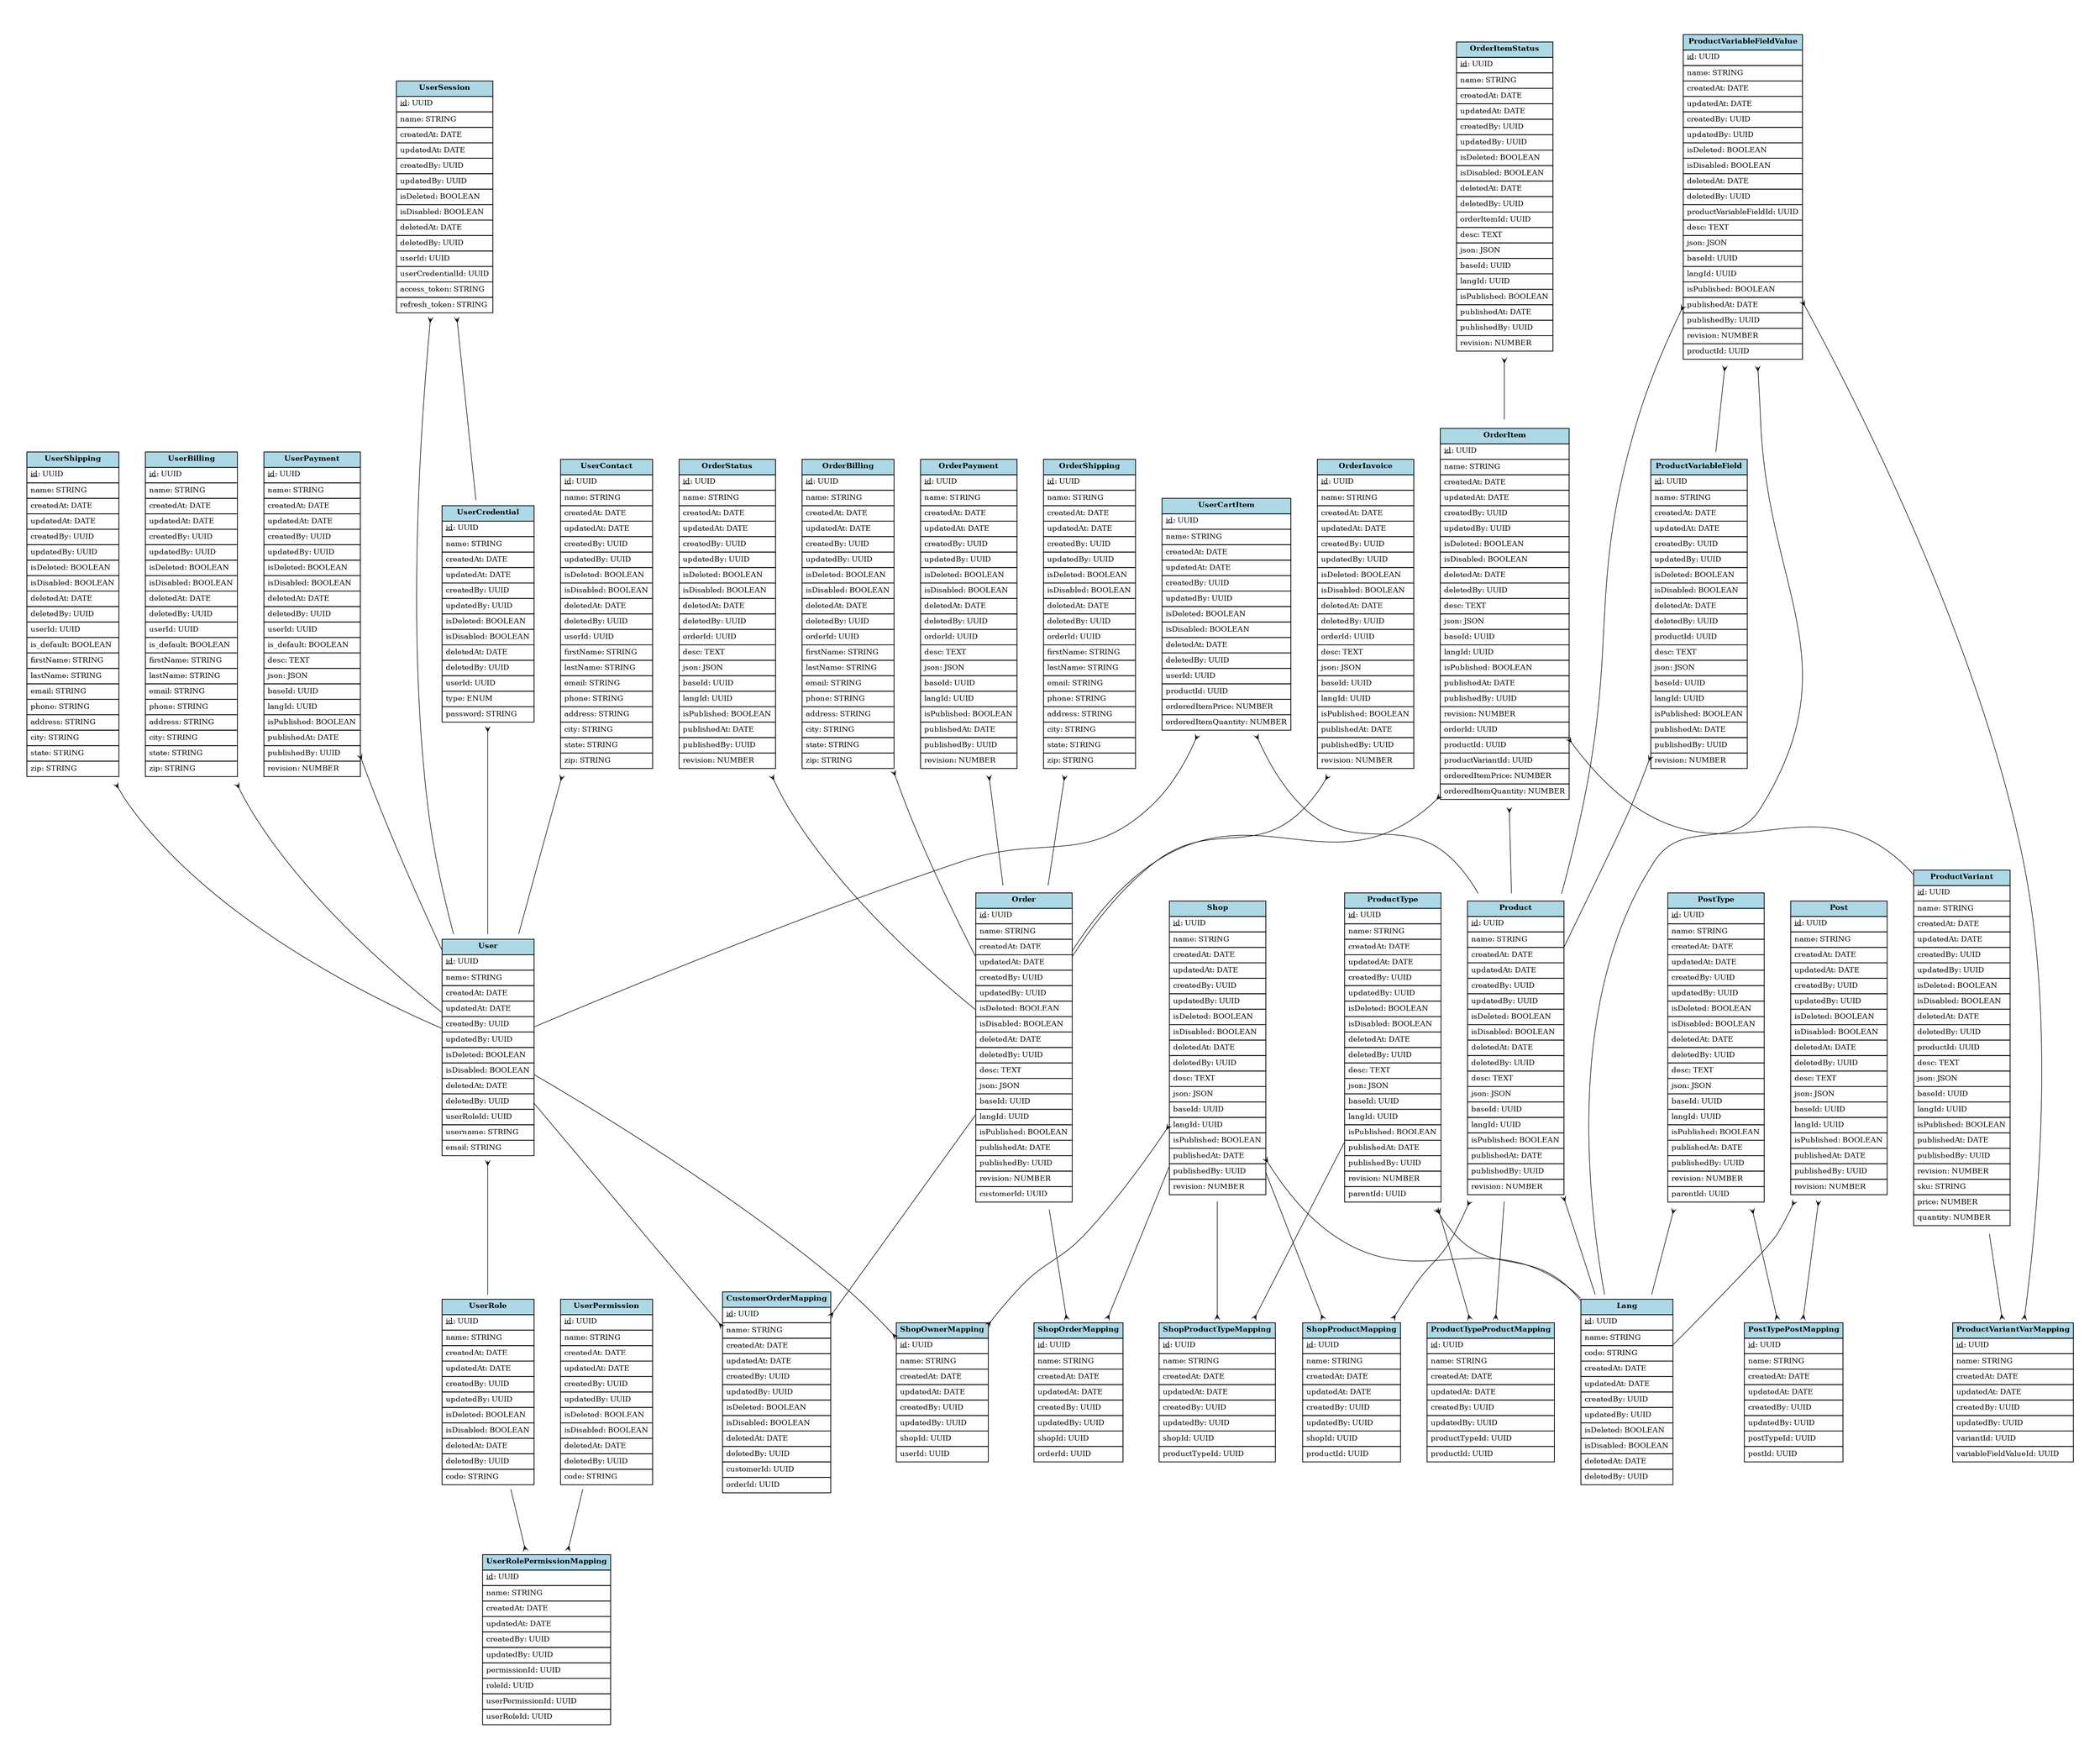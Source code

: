 digraph models_diagram {
	graph [bb="0,0,5940.6,3993.7",
		nodesep=.5,
		overlap=false,
		pad=0.5,
		rankdir=TB,
		ranksep=1
	];
	node [fontsize=10,
		label="\N"
	];
	edge [color=black,
		concentrate=true,
		penwidth=0.75
	];
	UserPermission	 [height=3.6667,
		label=<<table border="0" cellborder="1" cellspacing="0" cellpadding="4">
    <tr><td bgcolor="lightblue"><b>UserPermission</b></td></tr>
    <tr><td port="0" align="left"><u>id</u>: UUID</td></tr>
<tr><td port="1" align="left">name: STRING</td></tr>
<tr><td port="2" align="left">createdAt: DATE</td></tr>
<tr><td port="3" align="left">updatedAt: DATE</td></tr>
<tr><td port="4" align="left">createdBy: UUID</td></tr>
<tr><td port="5" align="left">updatedBy: UUID</td></tr>
<tr><td port="6" align="left">isDeleted: BOOLEAN</td></tr>
<tr><td port="7" align="left">isDisabled: BOOLEAN</td></tr>
<tr><td port="8" align="left">deletedAt: DATE</td></tr>
<tr><td port="9" align="left">deletedBy: UUID</td></tr>
<tr><td port="10" align="left">code: STRING</td></tr>
  </table>>,
		margin=0,
		pos="52.5,1678.5",
		shape=none,
		width=1.4583];
	UserRolePermissionMapping	 [height=3.3611,
		label=<<table border="0" cellborder="1" cellspacing="0" cellpadding="4">
    <tr><td bgcolor="lightblue"><b>UserRolePermissionMapping</b></td></tr>
    <tr><td port="0" align="left"><u>id</u>: UUID</td></tr>
<tr><td port="1" align="left">name: STRING</td></tr>
<tr><td port="2" align="left">createdAt: DATE</td></tr>
<tr><td port="3" align="left">updatedAt: DATE</td></tr>
<tr><td port="4" align="left">createdBy: UUID</td></tr>
<tr><td port="5" align="left">updatedBy: UUID</td></tr>
<tr><td port="6" align="left">permissionId: UUID</td></tr>
<tr><td port="7" align="left">roleId: UUID</td></tr>
<tr><td port="8" align="left">userPermissionId: UUID</td></tr>
<tr><td port="9" align="left">userRoleId: UUID</td></tr>
  </table>>,
		margin=0,
		pos="466.02,1771.4",
		shape=none,
		width=1.7778];
	UserPermission -> UserRolePermissionMapping	 [arrowhead=crow,
		arrowsize=0.6,
		arrowtail=none,
		dir=both,
		pos="e,402.02,1757 105.29,1690.3 179.14,1706.9 313.44,1737.1 395.7,1755.6"];
	UserRole	 [height=3.6667,
		label=<<table border="0" cellborder="1" cellspacing="0" cellpadding="4">
    <tr><td bgcolor="lightblue"><b>UserRole</b></td></tr>
    <tr><td port="0" align="left"><u>id</u>: UUID</td></tr>
<tr><td port="1" align="left">name: STRING</td></tr>
<tr><td port="2" align="left">createdAt: DATE</td></tr>
<tr><td port="3" align="left">updatedAt: DATE</td></tr>
<tr><td port="4" align="left">createdBy: UUID</td></tr>
<tr><td port="5" align="left">updatedBy: UUID</td></tr>
<tr><td port="6" align="left">isDeleted: BOOLEAN</td></tr>
<tr><td port="7" align="left">isDisabled: BOOLEAN</td></tr>
<tr><td port="8" align="left">deletedAt: DATE</td></tr>
<tr><td port="9" align="left">deletedBy: UUID</td></tr>
<tr><td port="10" align="left">code: STRING</td></tr>
  </table>>,
		margin=0,
		pos="875.35,1908.9",
		shape=none,
		width=1.4583];
	UserRole -> UserRolePermissionMapping	 [arrowhead=crow,
		arrowsize=0.6,
		arrowtail=none,
		dir=both,
		pos="e,530.28,1793 822.68,1891.2 749.61,1866.6 617.34,1822.2 536.04,1794.9"];
	User	 [height=4.2778,
		label=<<table border="0" cellborder="1" cellspacing="0" cellpadding="4">
    <tr><td bgcolor="lightblue"><b>User</b></td></tr>
    <tr><td port="0" align="left"><u>id</u>: UUID</td></tr>
<tr><td port="1" align="left">name: STRING</td></tr>
<tr><td port="2" align="left">createdAt: DATE</td></tr>
<tr><td port="3" align="left">updatedAt: DATE</td></tr>
<tr><td port="4" align="left">createdBy: UUID</td></tr>
<tr><td port="5" align="left">updatedBy: UUID</td></tr>
<tr><td port="6" align="left">isDeleted: BOOLEAN</td></tr>
<tr><td port="7" align="left">isDisabled: BOOLEAN</td></tr>
<tr><td port="8" align="left">deletedAt: DATE</td></tr>
<tr><td port="9" align="left">deletedBy: UUID</td></tr>
<tr><td port="10" align="left">userRoleId: UUID</td></tr>
<tr><td port="11" align="left">username: STRING</td></tr>
<tr><td port="12" align="left">email: STRING</td></tr>
  </table>>,
		margin=0,
		pos="2497.7,1920.1",
		shape=none,
		width=1.4583];
	User -> UserRole	 [arrowhead=none,
		arrowsize=0.6,
		arrowtail=crow,
		dir=both,
		pos="s,2445.1,1919.7 2438.9,1919.7 2183.2,1917.9 1171.2,1910.9 928.06,1909.2"];
	ShopOwnerMapping	 [height=2.75,
		label=<<table border="0" cellborder="1" cellspacing="0" cellpadding="4">
    <tr><td bgcolor="lightblue"><b>ShopOwnerMapping</b></td></tr>
    <tr><td port="0" align="left"><u>id</u>: UUID</td></tr>
<tr><td port="1" align="left">name: STRING</td></tr>
<tr><td port="2" align="left">createdAt: DATE</td></tr>
<tr><td port="3" align="left">updatedAt: DATE</td></tr>
<tr><td port="4" align="left">createdBy: UUID</td></tr>
<tr><td port="5" align="left">updatedBy: UUID</td></tr>
<tr><td port="6" align="left">shopId: UUID</td></tr>
<tr><td port="7" align="left">userId: UUID</td></tr>
  </table>>,
		margin=0,
		pos="2654.5,1522.8",
		shape=none,
		width=1.2917];
	User -> ShopOwnerMapping	 [arrowhead=crow,
		arrowsize=0.6,
		arrowtail=none,
		dir=both,
		pos="e,2615.3,1622.1 2550.2,1787 2570.7,1735.1 2593.9,1676.5 2613.1,1627.7"];
	CustomerOrderMapping	 [height=3.9722,
		label=<<table border="0" cellborder="1" cellspacing="0" cellpadding="4">
    <tr><td bgcolor="lightblue"><b>CustomerOrderMapping</b></td></tr>
    <tr><td port="0" align="left"><u>id</u>: UUID</td></tr>
<tr><td port="1" align="left">name: STRING</td></tr>
<tr><td port="2" align="left">createdAt: DATE</td></tr>
<tr><td port="3" align="left">updatedAt: DATE</td></tr>
<tr><td port="4" align="left">createdBy: UUID</td></tr>
<tr><td port="5" align="left">updatedBy: UUID</td></tr>
<tr><td port="6" align="left">isDeleted: BOOLEAN</td></tr>
<tr><td port="7" align="left">isDisabled: BOOLEAN</td></tr>
<tr><td port="8" align="left">deletedAt: DATE</td></tr>
<tr><td port="9" align="left">deletedBy: UUID</td></tr>
<tr><td port="10" align="left">customerId: UUID</td></tr>
<tr><td port="11" align="left">orderId: UUID</td></tr>
  </table>>,
		margin=0,
		pos="4817.3,2590.2",
		shape=none,
		width=1.5];
	User -> CustomerOrderMapping	 [arrowhead=crow,
		arrowsize=0.6,
		arrowtail=none,
		dir=both,
		pos="e,4763.3,2574.5 2550.2,1935.3 2858.4,2024.3 4429,2478 4757.2,2572.8"];
	UserCredential	 [height=4.2778,
		label=<<table border="0" cellborder="1" cellspacing="0" cellpadding="4">
    <tr><td bgcolor="lightblue"><b>UserCredential</b></td></tr>
    <tr><td port="0" align="left"><u>id</u>: UUID</td></tr>
<tr><td port="1" align="left">name: STRING</td></tr>
<tr><td port="2" align="left">createdAt: DATE</td></tr>
<tr><td port="3" align="left">updatedAt: DATE</td></tr>
<tr><td port="4" align="left">createdBy: UUID</td></tr>
<tr><td port="5" align="left">updatedBy: UUID</td></tr>
<tr><td port="6" align="left">isDeleted: BOOLEAN</td></tr>
<tr><td port="7" align="left">isDisabled: BOOLEAN</td></tr>
<tr><td port="8" align="left">deletedAt: DATE</td></tr>
<tr><td port="9" align="left">deletedBy: UUID</td></tr>
<tr><td port="10" align="left">userId: UUID</td></tr>
<tr><td port="11" align="left">type: ENUM</td></tr>
<tr><td port="12" align="left">password: STRING</td></tr>
  </table>>,
		margin=0,
		pos="1315.3,2891.8",
		shape=none,
		width=1.4583];
	UserCredential -> User	 [arrowhead=none,
		arrowsize=0.6,
		arrowtail=crow,
		dir=both,
		pos="s,1368,2848.5 1372.7,2844.7 1574.6,2678.7 2250.7,2123.1 2445,1963.4"];
	UserSession	 [height=4.5833,
		label=<<table border="0" cellborder="1" cellspacing="0" cellpadding="4">
    <tr><td bgcolor="lightblue"><b>UserSession</b></td></tr>
    <tr><td port="0" align="left"><u>id</u>: UUID</td></tr>
<tr><td port="1" align="left">name: STRING</td></tr>
<tr><td port="2" align="left">createdAt: DATE</td></tr>
<tr><td port="3" align="left">updatedAt: DATE</td></tr>
<tr><td port="4" align="left">createdBy: UUID</td></tr>
<tr><td port="5" align="left">updatedBy: UUID</td></tr>
<tr><td port="6" align="left">isDeleted: BOOLEAN</td></tr>
<tr><td port="7" align="left">isDisabled: BOOLEAN</td></tr>
<tr><td port="8" align="left">deletedAt: DATE</td></tr>
<tr><td port="9" align="left">deletedBy: UUID</td></tr>
<tr><td port="10" align="left">userId: UUID</td></tr>
<tr><td port="11" align="left">userCredentialId: UUID</td></tr>
<tr><td port="12" align="left">access_token: STRING</td></tr>
<tr><td port="13" align="left">refresh_token: STRING</td></tr>
  </table>>,
		margin=0,
		pos="921.71,3662.7",
		shape=none,
		width=1.4722];
	UserSession -> User	 [arrowhead=none,
		arrowsize=0.6,
		arrowtail=crow,
		dir=both,
		pos="s,974.82,3604 979.13,3599.2 1227.4,3324.7 2206.7,2241.9 2445.2,1978.2"];
	UserSession -> UserCredential	 [arrowhead=none,
		arrowsize=0.6,
		arrowtail=crow,
		dir=both,
		pos="s,974.78,3558.8 977.69,3553.1 1053.7,3404.2 1188.5,3140.1 1262.7,2994.8"];
	UserContact	 [height=6.1111,
		label=<<table border="0" cellborder="1" cellspacing="0" cellpadding="4">
    <tr><td bgcolor="lightblue"><b>UserContact</b></td></tr>
    <tr><td port="0" align="left"><u>id</u>: UUID</td></tr>
<tr><td port="1" align="left">name: STRING</td></tr>
<tr><td port="2" align="left">createdAt: DATE</td></tr>
<tr><td port="3" align="left">updatedAt: DATE</td></tr>
<tr><td port="4" align="left">createdBy: UUID</td></tr>
<tr><td port="5" align="left">updatedBy: UUID</td></tr>
<tr><td port="6" align="left">isDeleted: BOOLEAN</td></tr>
<tr><td port="7" align="left">isDisabled: BOOLEAN</td></tr>
<tr><td port="8" align="left">deletedAt: DATE</td></tr>
<tr><td port="9" align="left">deletedBy: UUID</td></tr>
<tr><td port="10" align="left">userId: UUID</td></tr>
<tr><td port="11" align="left">firstName: STRING</td></tr>
<tr><td port="12" align="left">lastName: STRING</td></tr>
<tr><td port="13" align="left">email: STRING</td></tr>
<tr><td port="14" align="left">phone: STRING</td></tr>
<tr><td port="15" align="left">address: STRING</td></tr>
<tr><td port="16" align="left">city: STRING</td></tr>
<tr><td port="17" align="left">state: STRING</td></tr>
<tr><td port="18" align="left">zip: STRING</td></tr>
  </table>>,
		margin=0,
		pos="1472.6,2351.7",
		shape=none,
		width=1.4583];
	UserContact -> User	 [arrowhead=none,
		arrowsize=0.6,
		arrowtail=crow,
		dir=both,
		pos="s,1525.2,2329.5 1530.8,2327.2 1712.9,2250.5 2270.6,2015.7 2445,1942.3"];
	UserShipping	 [height=6.4167,
		label=<<table border="0" cellborder="1" cellspacing="0" cellpadding="4">
    <tr><td bgcolor="lightblue"><b>UserShipping</b></td></tr>
    <tr><td port="0" align="left"><u>id</u>: UUID</td></tr>
<tr><td port="1" align="left">name: STRING</td></tr>
<tr><td port="2" align="left">createdAt: DATE</td></tr>
<tr><td port="3" align="left">updatedAt: DATE</td></tr>
<tr><td port="4" align="left">createdBy: UUID</td></tr>
<tr><td port="5" align="left">updatedBy: UUID</td></tr>
<tr><td port="6" align="left">isDeleted: BOOLEAN</td></tr>
<tr><td port="7" align="left">isDisabled: BOOLEAN</td></tr>
<tr><td port="8" align="left">deletedAt: DATE</td></tr>
<tr><td port="9" align="left">deletedBy: UUID</td></tr>
<tr><td port="10" align="left">userId: UUID</td></tr>
<tr><td port="11" align="left">is_default: BOOLEAN</td></tr>
<tr><td port="12" align="left">firstName: STRING</td></tr>
<tr><td port="13" align="left">lastName: STRING</td></tr>
<tr><td port="14" align="left">email: STRING</td></tr>
<tr><td port="15" align="left">phone: STRING</td></tr>
<tr><td port="16" align="left">address: STRING</td></tr>
<tr><td port="17" align="left">city: STRING</td></tr>
<tr><td port="18" align="left">state: STRING</td></tr>
<tr><td port="19" align="left">zip: STRING</td></tr>
  </table>>,
		margin=0,
		pos="1550.9,1834.1",
		shape=none,
		width=1.4583];
	UserShipping -> User	 [arrowhead=none,
		arrowsize=0.6,
		arrowtail=crow,
		dir=both,
		pos="s,1603.5,1838.9 1609.7,1839.5 1781.6,1855.1 2281.4,1900.5 2445.1,1915.3"];
	UserBilling	 [height=6.4167,
		label=<<table border="0" cellborder="1" cellspacing="0" cellpadding="4">
    <tr><td bgcolor="lightblue"><b>UserBilling</b></td></tr>
    <tr><td port="0" align="left"><u>id</u>: UUID</td></tr>
<tr><td port="1" align="left">name: STRING</td></tr>
<tr><td port="2" align="left">createdAt: DATE</td></tr>
<tr><td port="3" align="left">updatedAt: DATE</td></tr>
<tr><td port="4" align="left">createdBy: UUID</td></tr>
<tr><td port="5" align="left">updatedBy: UUID</td></tr>
<tr><td port="6" align="left">isDeleted: BOOLEAN</td></tr>
<tr><td port="7" align="left">isDisabled: BOOLEAN</td></tr>
<tr><td port="8" align="left">deletedAt: DATE</td></tr>
<tr><td port="9" align="left">deletedBy: UUID</td></tr>
<tr><td port="10" align="left">userId: UUID</td></tr>
<tr><td port="11" align="left">is_default: BOOLEAN</td></tr>
<tr><td port="12" align="left">firstName: STRING</td></tr>
<tr><td port="13" align="left">lastName: STRING</td></tr>
<tr><td port="14" align="left">email: STRING</td></tr>
<tr><td port="15" align="left">phone: STRING</td></tr>
<tr><td port="16" align="left">address: STRING</td></tr>
<tr><td port="17" align="left">city: STRING</td></tr>
<tr><td port="18" align="left">state: STRING</td></tr>
<tr><td port="19" align="left">zip: STRING</td></tr>
  </table>>,
		margin=0,
		pos="1278.5,1035.8",
		shape=none,
		width=1.4583];
	UserBilling -> User	 [arrowhead=none,
		arrowsize=0.6,
		arrowtail=crow,
		dir=both,
		pos="s,1331.3,1074 1336.4,1077.7 1543.5,1228 2246.1,1737.6 2444.9,1881.8"];
	UserPayment	 [height=6.4167,
		label=<<table border="0" cellborder="1" cellspacing="0" cellpadding="4">
    <tr><td bgcolor="lightblue"><b>UserPayment</b></td></tr>
    <tr><td port="0" align="left"><u>id</u>: UUID</td></tr>
<tr><td port="1" align="left">name: STRING</td></tr>
<tr><td port="2" align="left">createdAt: DATE</td></tr>
<tr><td port="3" align="left">updatedAt: DATE</td></tr>
<tr><td port="4" align="left">createdBy: UUID</td></tr>
<tr><td port="5" align="left">updatedBy: UUID</td></tr>
<tr><td port="6" align="left">isDeleted: BOOLEAN</td></tr>
<tr><td port="7" align="left">isDisabled: BOOLEAN</td></tr>
<tr><td port="8" align="left">deletedAt: DATE</td></tr>
<tr><td port="9" align="left">deletedBy: UUID</td></tr>
<tr><td port="10" align="left">userId: UUID</td></tr>
<tr><td port="11" align="left">is_default: BOOLEAN</td></tr>
<tr><td port="12" align="left">desc: TEXT</td></tr>
<tr><td port="13" align="left">json: JSON</td></tr>
<tr><td port="14" align="left">baseId: UUID</td></tr>
<tr><td port="15" align="left">langId: UUID</td></tr>
<tr><td port="16" align="left">isPublished: BOOLEAN</td></tr>
<tr><td port="17" align="left">publishedAt: DATE</td></tr>
<tr><td port="18" align="left">publishedBy: UUID</td></tr>
<tr><td port="19" align="left">revision: NUMBER</td></tr>
  </table>>,
		margin=0,
		pos="1550.4,394.4",
		shape=none,
		width=1.5139];
	UserPayment -> User	 [arrowhead=none,
		arrowsize=0.6,
		arrowtail=crow,
		dir=both,
		pos="s,1604.9,482.18 1608.2,487.4 1779.1,762.73 2281,1571 2445.1,1835.4"];
	UserCartItem	 [height=4.5833,
		label=<<table border="0" cellborder="1" cellspacing="0" cellpadding="4">
    <tr><td bgcolor="lightblue"><b>UserCartItem</b></td></tr>
    <tr><td port="0" align="left"><u>id</u>: UUID</td></tr>
<tr><td port="1" align="left">name: STRING</td></tr>
<tr><td port="2" align="left">createdAt: DATE</td></tr>
<tr><td port="3" align="left">updatedAt: DATE</td></tr>
<tr><td port="4" align="left">createdBy: UUID</td></tr>
<tr><td port="5" align="left">updatedBy: UUID</td></tr>
<tr><td port="6" align="left">isDeleted: BOOLEAN</td></tr>
<tr><td port="7" align="left">isDisabled: BOOLEAN</td></tr>
<tr><td port="8" align="left">deletedAt: DATE</td></tr>
<tr><td port="9" align="left">deletedBy: UUID</td></tr>
<tr><td port="10" align="left">userId: UUID</td></tr>
<tr><td port="11" align="left">productId: UUID</td></tr>
<tr><td port="12" align="left">orderedItemPrice: NUMBER</td></tr>
<tr><td port="13" align="left">orderedItemQuantity: NUMBER</td></tr>
  </table>>,
		margin=0,
		pos="2424,2374.1",
		shape=none,
		width=1.9583];
	UserCartItem -> User	 [arrowhead=none,
		arrowsize=0.6,
		arrowtail=crow,
		dir=both,
		pos="s,2450.8,2208.9 2451.8,2203 2458.7,2160.7 2466,2115.6 2472.7,2074.2"];
	Product	 [height=5.8056,
		label=<<table border="0" cellborder="1" cellspacing="0" cellpadding="4">
    <tr><td bgcolor="lightblue"><b>Product</b></td></tr>
    <tr><td port="0" align="left"><u>id</u>: UUID</td></tr>
<tr><td port="1" align="left">name: STRING</td></tr>
<tr><td port="2" align="left">createdAt: DATE</td></tr>
<tr><td port="3" align="left">updatedAt: DATE</td></tr>
<tr><td port="4" align="left">createdBy: UUID</td></tr>
<tr><td port="5" align="left">updatedBy: UUID</td></tr>
<tr><td port="6" align="left">isDeleted: BOOLEAN</td></tr>
<tr><td port="7" align="left">isDisabled: BOOLEAN</td></tr>
<tr><td port="8" align="left">deletedAt: DATE</td></tr>
<tr><td port="9" align="left">deletedBy: UUID</td></tr>
<tr><td port="10" align="left">desc: TEXT</td></tr>
<tr><td port="11" align="left">json: JSON</td></tr>
<tr><td port="12" align="left">baseId: UUID</td></tr>
<tr><td port="13" align="left">langId: UUID</td></tr>
<tr><td port="14" align="left">isPublished: BOOLEAN</td></tr>
<tr><td port="15" align="left">publishedAt: DATE</td></tr>
<tr><td port="16" align="left">publishedBy: UUID</td></tr>
<tr><td port="17" align="left">revision: NUMBER</td></tr>
  </table>>,
		margin=0,
		pos="2460.3,2893.6",
		shape=none,
		width=1.5139];
	UserCartItem -> Product	 [arrowhead=none,
		arrowsize=0.6,
		arrowtail=crow,
		dir=both,
		pos="s,2435.6,2539.2 2436,2545.4 2439.1,2589.8 2442.5,2638 2445.7,2684.1"];
	Shop	 [height=5.8056,
		label=<<table border="0" cellborder="1" cellspacing="0" cellpadding="4">
    <tr><td bgcolor="lightblue"><b>Shop</b></td></tr>
    <tr><td port="0" align="left"><u>id</u>: UUID</td></tr>
<tr><td port="1" align="left">name: STRING</td></tr>
<tr><td port="2" align="left">createdAt: DATE</td></tr>
<tr><td port="3" align="left">updatedAt: DATE</td></tr>
<tr><td port="4" align="left">createdBy: UUID</td></tr>
<tr><td port="5" align="left">updatedBy: UUID</td></tr>
<tr><td port="6" align="left">isDeleted: BOOLEAN</td></tr>
<tr><td port="7" align="left">isDisabled: BOOLEAN</td></tr>
<tr><td port="8" align="left">deletedAt: DATE</td></tr>
<tr><td port="9" align="left">deletedBy: UUID</td></tr>
<tr><td port="10" align="left">desc: TEXT</td></tr>
<tr><td port="11" align="left">json: JSON</td></tr>
<tr><td port="12" align="left">baseId: UUID</td></tr>
<tr><td port="13" align="left">langId: UUID</td></tr>
<tr><td port="14" align="left">isPublished: BOOLEAN</td></tr>
<tr><td port="15" align="left">publishedAt: DATE</td></tr>
<tr><td port="16" align="left">publishedBy: UUID</td></tr>
<tr><td port="17" align="left">revision: NUMBER</td></tr>
  </table>>,
		margin=0,
		pos="3210.8,661.33",
		shape=none,
		width=1.5139];
	Shop -> ShopOwnerMapping	 [arrowhead=crow,
		arrowsize=0.6,
		arrowtail=crow,
		dir=both,
		pos="s,3156.2,745.89 e,2701.1,1450.7 3152.8,751.16 3043.2,920.92 2807.4,1286.1 2704.4,1445.6"];
	ShopProductMapping	 [height=2.75,
		label=<<table border="0" cellborder="1" cellspacing="0" cellpadding="4">
    <tr><td bgcolor="lightblue"><b>ShopProductMapping</b></td></tr>
    <tr><td port="0" align="left"><u>id</u>: UUID</td></tr>
<tr><td port="1" align="left">name: STRING</td></tr>
<tr><td port="2" align="left">createdAt: DATE</td></tr>
<tr><td port="3" align="left">updatedAt: DATE</td></tr>
<tr><td port="4" align="left">createdBy: UUID</td></tr>
<tr><td port="5" align="left">updatedBy: UUID</td></tr>
<tr><td port="6" align="left">shopId: UUID</td></tr>
<tr><td port="7" align="left">productId: UUID</td></tr>
  </table>>,
		margin=0,
		pos="2790.7,896.94",
		shape=none,
		width=1.3472];
	Shop -> ShopProductMapping	 [arrowhead=crow,
		arrowsize=0.6,
		arrowtail=none,
		dir=both,
		pos="e,2839.4,869.6 3155.9,692.13 3075.2,737.38 2925.5,821.33 2845.1,866.42"];
	ShopProductTypeMapping	 [height=2.75,
		label=<<table border="0" cellborder="1" cellspacing="0" cellpadding="4">
    <tr><td bgcolor="lightblue"><b>ShopProductTypeMapping</b></td></tr>
    <tr><td port="0" align="left"><u>id</u>: UUID</td></tr>
<tr><td port="1" align="left">name: STRING</td></tr>
<tr><td port="2" align="left">createdAt: DATE</td></tr>
<tr><td port="3" align="left">updatedAt: DATE</td></tr>
<tr><td port="4" align="left">createdBy: UUID</td></tr>
<tr><td port="5" align="left">updatedBy: UUID</td></tr>
<tr><td port="6" align="left">shopId: UUID</td></tr>
<tr><td port="7" align="left">productTypeId: UUID</td></tr>
  </table>>,
		margin=0,
		pos="3787.9,661.33",
		shape=none,
		width=1.6389];
	Shop -> ShopProductTypeMapping	 [arrowhead=crow,
		arrowsize=0.6,
		arrowtail=none,
		dir=both,
		pos="e,3728.7,661.33 3265.4,661.33 3372.1,661.33 3607.9,661.33 3722.7,661.33"];
	Lang	 [height=3.6667,
		label=<<table border="0" cellborder="1" cellspacing="0" cellpadding="4">
    <tr><td bgcolor="lightblue"><b>Lang</b></td></tr>
    <tr><td port="0" align="left"><u>id</u>: UUID</td></tr>
<tr><td port="1" align="left">name: STRING</td></tr>
<tr><td port="2" align="left">code: STRING</td></tr>
<tr><td port="3" align="left">createdAt: DATE</td></tr>
<tr><td port="4" align="left">updatedAt: DATE</td></tr>
<tr><td port="5" align="left">createdBy: UUID</td></tr>
<tr><td port="6" align="left">updatedBy: UUID</td></tr>
<tr><td port="7" align="left">isDeleted: BOOLEAN</td></tr>
<tr><td port="8" align="left">isDisabled: BOOLEAN</td></tr>
<tr><td port="9" align="left">deletedAt: DATE</td></tr>
<tr><td port="10" align="left">deletedBy: UUID</td></tr>
  </table>>,
		margin=0,
		pos="5148.4,801.96",
		shape=none,
		width=1.4583];
	Shop -> Lang	 [arrowhead=none,
		arrowsize=0.6,
		arrowtail=crow,
		dir=both,
		pos="s,3265.4,665.29 3271.7,665.75 3564.3,686.99 4822.3,778.3 5095.8,798.14"];
	ShopOrderMapping	 [height=2.75,
		label=<<table border="0" cellborder="1" cellspacing="0" cellpadding="4">
    <tr><td bgcolor="lightblue"><b>ShopOrderMapping</b></td></tr>
    <tr><td port="0" align="left"><u>id</u>: UUID</td></tr>
<tr><td port="1" align="left">name: STRING</td></tr>
<tr><td port="2" align="left">createdAt: DATE</td></tr>
<tr><td port="3" align="left">updatedAt: DATE</td></tr>
<tr><td port="4" align="left">createdBy: UUID</td></tr>
<tr><td port="5" align="left">updatedBy: UUID</td></tr>
<tr><td port="6" align="left">shopId: UUID</td></tr>
<tr><td port="7" align="left">orderId: UUID</td></tr>
  </table>>,
		margin=0,
		pos="4830.3,1673.1",
		shape=none,
		width=1.2361];
	Shop -> ShopOrderMapping	 [arrowhead=crow,
		arrowsize=0.6,
		arrowtail=none,
		dir=both,
		pos="e,4785.8,1645.3 3265.6,695.57 3515.2,851.48 4542.1,1493 4780.6,1642.1"];
	Product -> ShopProductMapping	 [arrowhead=crow,
		arrowsize=0.6,
		arrowtail=crow,
		dir=both,
		pos="s,2495,2684.1 e,2774.3,996 2496,2678.2 2566.4,2252.1 2721.3,1315.9 2773.3,1001.9"];
	ProductTypeProductMapping	 [height=2.75,
		label=<<table border="0" cellborder="1" cellspacing="0" cellpadding="4">
    <tr><td bgcolor="lightblue"><b>ProductTypeProductMapping</b></td></tr>
    <tr><td port="0" align="left"><u>id</u>: UUID</td></tr>
<tr><td port="1" align="left">name: STRING</td></tr>
<tr><td port="2" align="left">createdAt: DATE</td></tr>
<tr><td port="3" align="left">updatedAt: DATE</td></tr>
<tr><td port="4" align="left">createdBy: UUID</td></tr>
<tr><td port="5" align="left">updatedBy: UUID</td></tr>
<tr><td port="6" align="left">productTypeId: UUID</td></tr>
<tr><td port="7" align="left">productId: UUID</td></tr>
  </table>>,
		margin=0,
		pos="4263.1,828.19",
		shape=none,
		width=1.7778];
	Product -> ProductTypeProductMapping	 [arrowhead=crow,
		arrowsize=0.6,
		arrowtail=none,
		dir=both,
		pos="e,4198.9,901.69 2515,2830.9 2777.2,2530.5 3904.5,1239.1 4194.7,906.52"];
	Product -> Lang	 [arrowhead=none,
		arrowsize=0.6,
		arrowtail=crow,
		dir=both,
		pos="s,2514.9,2851.1 2519.9,2847.2 2879.4,2567.5 4756.4,1107 5095.8,842.92"];
	ProductType	 [height=6.1111,
		label=<<table border="0" cellborder="1" cellspacing="0" cellpadding="4">
    <tr><td bgcolor="lightblue"><b>ProductType</b></td></tr>
    <tr><td port="0" align="left"><u>id</u>: UUID</td></tr>
<tr><td port="1" align="left">name: STRING</td></tr>
<tr><td port="2" align="left">createdAt: DATE</td></tr>
<tr><td port="3" align="left">updatedAt: DATE</td></tr>
<tr><td port="4" align="left">createdBy: UUID</td></tr>
<tr><td port="5" align="left">updatedBy: UUID</td></tr>
<tr><td port="6" align="left">isDeleted: BOOLEAN</td></tr>
<tr><td port="7" align="left">isDisabled: BOOLEAN</td></tr>
<tr><td port="8" align="left">deletedAt: DATE</td></tr>
<tr><td port="9" align="left">deletedBy: UUID</td></tr>
<tr><td port="10" align="left">desc: TEXT</td></tr>
<tr><td port="11" align="left">json: JSON</td></tr>
<tr><td port="12" align="left">baseId: UUID</td></tr>
<tr><td port="13" align="left">langId: UUID</td></tr>
<tr><td port="14" align="left">isPublished: BOOLEAN</td></tr>
<tr><td port="15" align="left">publishedAt: DATE</td></tr>
<tr><td port="16" align="left">publishedBy: UUID</td></tr>
<tr><td port="17" align="left">revision: NUMBER</td></tr>
<tr><td port="18" align="left">parentId: UUID</td></tr>
  </table>>,
		margin=0,
		pos="4536.8,1324.7",
		shape=none,
		width=1.5139];
	ProductType -> ProductTypeProductMapping	 [arrowhead=crow,
		arrowsize=0.6,
		arrowtail=crow,
		dir=both,
		pos="s,4482.2,1225.7 e,4317.8,927.42 4479.3,1220.4 4432.7,1135.8 4367.3,1017.3 4320.7,932.69"];
	ProductType -> ShopProductTypeMapping	 [arrowhead=crow,
		arrowsize=0.6,
		arrowtail=none,
		dir=both,
		pos="e,3847,713.65 4482,1276.2 4346.5,1156.2 3996.1,845.74 3851.6,717.76"];
	ProductType -> Lang	 [arrowhead=none,
		arrowsize=0.6,
		arrowtail=crow,
		dir=both,
		pos="s,4591.3,1278.1 4596.2,1273.9 4715.4,1172 4982.1,944.11 5095.6,847.08"];
	ProductVariableField	 [height=6.1111,
		label=<<table border="0" cellborder="1" cellspacing="0" cellpadding="4">
    <tr><td bgcolor="lightblue"><b>ProductVariableField</b></td></tr>
    <tr><td port="0" align="left"><u>id</u>: UUID</td></tr>
<tr><td port="1" align="left">name: STRING</td></tr>
<tr><td port="2" align="left">createdAt: DATE</td></tr>
<tr><td port="3" align="left">updatedAt: DATE</td></tr>
<tr><td port="4" align="left">createdBy: UUID</td></tr>
<tr><td port="5" align="left">updatedBy: UUID</td></tr>
<tr><td port="6" align="left">isDeleted: BOOLEAN</td></tr>
<tr><td port="7" align="left">isDisabled: BOOLEAN</td></tr>
<tr><td port="8" align="left">deletedAt: DATE</td></tr>
<tr><td port="9" align="left">deletedBy: UUID</td></tr>
<tr><td port="10" align="left">productId: UUID</td></tr>
<tr><td port="11" align="left">desc: TEXT</td></tr>
<tr><td port="12" align="left">json: JSON</td></tr>
<tr><td port="13" align="left">baseId: UUID</td></tr>
<tr><td port="14" align="left">langId: UUID</td></tr>
<tr><td port="15" align="left">isPublished: BOOLEAN</td></tr>
<tr><td port="16" align="left">publishedAt: DATE</td></tr>
<tr><td port="17" align="left">publishedBy: UUID</td></tr>
<tr><td port="18" align="left">revision: NUMBER</td></tr>
  </table>>,
		margin=0,
		pos="2693.8,3390.9",
		shape=none,
		width=1.5139];
	ProductVariableField -> Product	 [arrowhead=none,
		arrowsize=0.6,
		arrowtail=crow,
		dir=both,
		pos="s,2639.2,3274.6 2636.6,3269 2599.5,3190 2551.5,3087.8 2515,3010"];
	ProductVariableFieldValue	 [height=6.4167,
		label=<<table border="0" cellborder="1" cellspacing="0" cellpadding="4">
    <tr><td bgcolor="lightblue"><b>ProductVariableFieldValue</b></td></tr>
    <tr><td port="0" align="left"><u>id</u>: UUID</td></tr>
<tr><td port="1" align="left">name: STRING</td></tr>
<tr><td port="2" align="left">createdAt: DATE</td></tr>
<tr><td port="3" align="left">updatedAt: DATE</td></tr>
<tr><td port="4" align="left">createdBy: UUID</td></tr>
<tr><td port="5" align="left">updatedBy: UUID</td></tr>
<tr><td port="6" align="left">isDeleted: BOOLEAN</td></tr>
<tr><td port="7" align="left">isDisabled: BOOLEAN</td></tr>
<tr><td port="8" align="left">deletedAt: DATE</td></tr>
<tr><td port="9" align="left">deletedBy: UUID</td></tr>
<tr><td port="10" align="left">productVariableFieldId: UUID</td></tr>
<tr><td port="11" align="left">desc: TEXT</td></tr>
<tr><td port="12" align="left">json: JSON</td></tr>
<tr><td port="13" align="left">baseId: UUID</td></tr>
<tr><td port="14" align="left">langId: UUID</td></tr>
<tr><td port="15" align="left">isPublished: BOOLEAN</td></tr>
<tr><td port="16" align="left">publishedAt: DATE</td></tr>
<tr><td port="17" align="left">publishedBy: UUID</td></tr>
<tr><td port="18" align="left">revision: NUMBER</td></tr>
<tr><td port="19" align="left">productId: UUID</td></tr>
  </table>>,
		margin=0,
		pos="3256,3458.5",
		shape=none,
		width=1.8611];
	ProductVariableFieldValue -> Product	 [arrowhead=none,
		arrowsize=0.6,
		arrowtail=crow,
		dir=both,
		pos="s,3188.8,3410.9 3183.8,3407.3 3026.3,3295.4 2654.8,3031.7 2514.9,2932.3"];
	ProductVariableFieldValue -> ProductVariableField	 [arrowhead=none,
		arrowsize=0.6,
		arrowtail=crow,
		dir=both,
		pos="s,3188.7,3450.4 3182.7,3449.7 3068.4,3436 2850.3,3409.7 2748.6,3397.5"];
	ProductVariantVarMapping	 [height=2.75,
		label=<<table border="0" cellborder="1" cellspacing="0" cellpadding="4">
    <tr><td bgcolor="lightblue"><b>ProductVariantVarMapping</b></td></tr>
    <tr><td port="0" align="left"><u>id</u>: UUID</td></tr>
<tr><td port="1" align="left">name: STRING</td></tr>
<tr><td port="2" align="left">createdAt: DATE</td></tr>
<tr><td port="3" align="left">updatedAt: DATE</td></tr>
<tr><td port="4" align="left">createdBy: UUID</td></tr>
<tr><td port="5" align="left">updatedBy: UUID</td></tr>
<tr><td port="6" align="left">variantId: UUID</td></tr>
<tr><td port="7" align="left">variableFieldValueId: UUID</td></tr>
  </table>>,
		margin=0,
		pos="3773.2,3458.5",
		shape=none,
		width=1.7361];
	ProductVariableFieldValue -> ProductVariantVarMapping	 [arrowhead=crow,
		arrowsize=0.6,
		arrowtail=crow,
		dir=both,
		pos="s,3323.1,3458.5 e,3710.7,3458.5 3329.1,3458.5 3429.1,3458.5 3607.2,3458.5 3704.7,3458.5"];
	ProductVariableFieldValue -> Lang	 [arrowhead=none,
		arrowsize=0.6,
		arrowtail=crow,
		dir=both,
		pos="s,3323.1,3364.4 3326.6,3359.4 3631.2,2931.7 4829.6,1249.5 5095.8,875.79"];
	ProductVariant	 [height=7.0278,
		label=<<table border="0" cellborder="1" cellspacing="0" cellpadding="4">
    <tr><td bgcolor="lightblue"><b>ProductVariant</b></td></tr>
    <tr><td port="0" align="left"><u>id</u>: UUID</td></tr>
<tr><td port="1" align="left">name: STRING</td></tr>
<tr><td port="2" align="left">createdAt: DATE</td></tr>
<tr><td port="3" align="left">updatedAt: DATE</td></tr>
<tr><td port="4" align="left">createdBy: UUID</td></tr>
<tr><td port="5" align="left">updatedBy: UUID</td></tr>
<tr><td port="6" align="left">isDeleted: BOOLEAN</td></tr>
<tr><td port="7" align="left">isDisabled: BOOLEAN</td></tr>
<tr><td port="8" align="left">deletedAt: DATE</td></tr>
<tr><td port="9" align="left">deletedBy: UUID</td></tr>
<tr><td port="10" align="left">productId: UUID</td></tr>
<tr><td port="11" align="left">desc: TEXT</td></tr>
<tr><td port="12" align="left">json: JSON</td></tr>
<tr><td port="13" align="left">baseId: UUID</td></tr>
<tr><td port="14" align="left">langId: UUID</td></tr>
<tr><td port="15" align="left">isPublished: BOOLEAN</td></tr>
<tr><td port="16" align="left">publishedAt: DATE</td></tr>
<tr><td port="17" align="left">publishedBy: UUID</td></tr>
<tr><td port="18" align="left">revision: NUMBER</td></tr>
<tr><td port="19" align="left">sku: STRING</td></tr>
<tr><td port="20" align="left">price: NUMBER</td></tr>
<tr><td port="21" align="left">quantity: NUMBER</td></tr>
  </table>>,
		margin=0,
		pos="4279.2,3411.4",
		shape=none,
		width=1.5139];
	ProductVariant -> ProductVariantVarMapping	 [arrowhead=crow,
		arrowsize=0.6,
		arrowtail=none,
		dir=both,
		pos="e,3835.9,3452.7 4224.6,3416.5 4131.8,3425.1 3943.8,3442.6 3842.2,3452.1"];
	Post	 [height=5.8056,
		label=<<table border="0" cellborder="1" cellspacing="0" cellpadding="4">
    <tr><td bgcolor="lightblue"><b>Post</b></td></tr>
    <tr><td port="0" align="left"><u>id</u>: UUID</td></tr>
<tr><td port="1" align="left">name: STRING</td></tr>
<tr><td port="2" align="left">createdAt: DATE</td></tr>
<tr><td port="3" align="left">updatedAt: DATE</td></tr>
<tr><td port="4" align="left">createdBy: UUID</td></tr>
<tr><td port="5" align="left">updatedBy: UUID</td></tr>
<tr><td port="6" align="left">isDeleted: BOOLEAN</td></tr>
<tr><td port="7" align="left">isDisabled: BOOLEAN</td></tr>
<tr><td port="8" align="left">deletedAt: DATE</td></tr>
<tr><td port="9" align="left">deletedBy: UUID</td></tr>
<tr><td port="10" align="left">desc: TEXT</td></tr>
<tr><td port="11" align="left">json: JSON</td></tr>
<tr><td port="12" align="left">baseId: UUID</td></tr>
<tr><td port="13" align="left">langId: UUID</td></tr>
<tr><td port="14" align="left">isPublished: BOOLEAN</td></tr>
<tr><td port="15" align="left">publishedAt: DATE</td></tr>
<tr><td port="16" align="left">publishedBy: UUID</td></tr>
<tr><td port="17" align="left">revision: NUMBER</td></tr>
  </table>>,
		margin=0,
		pos="5853.8,744.51",
		shape=none,
		width=1.5139];
	Post -> Lang	 [arrowhead=none,
		arrowsize=0.6,
		arrowtail=crow,
		dir=both,
		pos="s,5799,748.97 5792.7,749.49 5656.4,760.59 5329.4,787.22 5201.2,797.66"];
	PostTypePostMapping	 [height=2.75,
		label=<<table border="0" cellborder="1" cellspacing="0" cellpadding="4">
    <tr><td bgcolor="lightblue"><b>PostTypePostMapping</b></td></tr>
    <tr><td port="0" align="left"><u>id</u>: UUID</td></tr>
<tr><td port="1" align="left">name: STRING</td></tr>
<tr><td port="2" align="left">createdAt: DATE</td></tr>
<tr><td port="3" align="left">updatedAt: DATE</td></tr>
<tr><td port="4" align="left">createdBy: UUID</td></tr>
<tr><td port="5" align="left">updatedBy: UUID</td></tr>
<tr><td port="6" align="left">postTypeId: UUID</td></tr>
<tr><td port="7" align="left">postId: UUID</td></tr>
  </table>>,
		margin=0,
		pos="5750.4,233.76",
		shape=none,
		width=1.4028];
	Post -> PostTypePostMapping	 [arrowhead=crow,
		arrowsize=0.6,
		arrowtail=crow,
		dir=both,
		pos="s,5811.5,535.3 e,5770.5,332.99 5810.2,529.13 5796.9,463.35 5782.8,393.94 5771.7,338.94"];
	PostType	 [height=6.1111,
		label=<<table border="0" cellborder="1" cellspacing="0" cellpadding="4">
    <tr><td bgcolor="lightblue"><b>PostType</b></td></tr>
    <tr><td port="0" align="left"><u>id</u>: UUID</td></tr>
<tr><td port="1" align="left">name: STRING</td></tr>
<tr><td port="2" align="left">createdAt: DATE</td></tr>
<tr><td port="3" align="left">updatedAt: DATE</td></tr>
<tr><td port="4" align="left">createdBy: UUID</td></tr>
<tr><td port="5" align="left">updatedBy: UUID</td></tr>
<tr><td port="6" align="left">isDeleted: BOOLEAN</td></tr>
<tr><td port="7" align="left">isDisabled: BOOLEAN</td></tr>
<tr><td port="8" align="left">deletedAt: DATE</td></tr>
<tr><td port="9" align="left">deletedBy: UUID</td></tr>
<tr><td port="10" align="left">desc: TEXT</td></tr>
<tr><td port="11" align="left">json: JSON</td></tr>
<tr><td port="12" align="left">baseId: UUID</td></tr>
<tr><td port="13" align="left">langId: UUID</td></tr>
<tr><td port="14" align="left">isPublished: BOOLEAN</td></tr>
<tr><td port="15" align="left">publishedAt: DATE</td></tr>
<tr><td port="16" align="left">publishedBy: UUID</td></tr>
<tr><td port="17" align="left">revision: NUMBER</td></tr>
<tr><td port="18" align="left">parentId: UUID</td></tr>
  </table>>,
		margin=0,
		pos="5001,220",
		shape=none,
		width=1.5139];
	PostType -> Lang	 [arrowhead=none,
		arrowsize=0.6,
		arrowtail=crow,
		dir=both,
		pos="s,5055.6,435.46 5057.1,441.47 5076.6,518.49 5097.8,602.41 5114.9,669.89"];
	PostType -> PostTypePostMapping	 [arrowhead=crow,
		arrowsize=0.6,
		arrowtail=crow,
		dir=both,
		pos="s,5055.5,221 e,5699.6,232.83 5061.8,221.12 5203.8,223.72 5555.6,230.18 5693.6,232.72"];
	Order	 [height=6.1111,
		label=<<table border="0" cellborder="1" cellspacing="0" cellpadding="4">
    <tr><td bgcolor="lightblue"><b>Order</b></td></tr>
    <tr><td port="0" align="left"><u>id</u>: UUID</td></tr>
<tr><td port="1" align="left">name: STRING</td></tr>
<tr><td port="2" align="left">createdAt: DATE</td></tr>
<tr><td port="3" align="left">updatedAt: DATE</td></tr>
<tr><td port="4" align="left">createdBy: UUID</td></tr>
<tr><td port="5" align="left">updatedBy: UUID</td></tr>
<tr><td port="6" align="left">isDeleted: BOOLEAN</td></tr>
<tr><td port="7" align="left">isDisabled: BOOLEAN</td></tr>
<tr><td port="8" align="left">deletedAt: DATE</td></tr>
<tr><td port="9" align="left">deletedBy: UUID</td></tr>
<tr><td port="10" align="left">desc: TEXT</td></tr>
<tr><td port="11" align="left">json: JSON</td></tr>
<tr><td port="12" align="left">baseId: UUID</td></tr>
<tr><td port="13" align="left">langId: UUID</td></tr>
<tr><td port="14" align="left">isPublished: BOOLEAN</td></tr>
<tr><td port="15" align="left">publishedAt: DATE</td></tr>
<tr><td port="16" align="left">publishedBy: UUID</td></tr>
<tr><td port="17" align="left">revision: NUMBER</td></tr>
<tr><td port="18" align="left">customerId: UUID</td></tr>
  </table>>,
		margin=0,
		pos="4906.1,2136.4",
		shape=none,
		width=1.5139];
	Order -> ShopOrderMapping	 [arrowhead=crow,
		arrowsize=0.6,
		arrowtail=none,
		dir=both,
		pos="e,4846.5,1772.4 4870.1,1916.3 4862.2,1868.2 4854.2,1819.5 4847.5,1778.4"];
	Order -> CustomerOrderMapping	 [arrowhead=crow,
		arrowsize=0.6,
		arrowtail=none,
		dir=both,
		pos="e,4845.3,2447 4863,2356.6 4857.4,2385.2 4851.8,2413.9 4846.5,2440.9"];
	OrderItem	 [height=7.3333,
		label=<<table border="0" cellborder="1" cellspacing="0" cellpadding="4">
    <tr><td bgcolor="lightblue"><b>OrderItem</b></td></tr>
    <tr><td port="0" align="left"><u>id</u>: UUID</td></tr>
<tr><td port="1" align="left">name: STRING</td></tr>
<tr><td port="2" align="left">createdAt: DATE</td></tr>
<tr><td port="3" align="left">updatedAt: DATE</td></tr>
<tr><td port="4" align="left">createdBy: UUID</td></tr>
<tr><td port="5" align="left">updatedBy: UUID</td></tr>
<tr><td port="6" align="left">isDeleted: BOOLEAN</td></tr>
<tr><td port="7" align="left">isDisabled: BOOLEAN</td></tr>
<tr><td port="8" align="left">deletedAt: DATE</td></tr>
<tr><td port="9" align="left">deletedBy: UUID</td></tr>
<tr><td port="10" align="left">desc: TEXT</td></tr>
<tr><td port="11" align="left">json: JSON</td></tr>
<tr><td port="12" align="left">baseId: UUID</td></tr>
<tr><td port="13" align="left">langId: UUID</td></tr>
<tr><td port="14" align="left">isPublished: BOOLEAN</td></tr>
<tr><td port="15" align="left">publishedAt: DATE</td></tr>
<tr><td port="16" align="left">publishedBy: UUID</td></tr>
<tr><td port="17" align="left">revision: NUMBER</td></tr>
<tr><td port="18" align="left">orderId: UUID</td></tr>
<tr><td port="19" align="left">productId: UUID</td></tr>
<tr><td port="20" align="left">productVariantId: UUID</td></tr>
<tr><td port="21" align="left">orderedItemPrice: NUMBER</td></tr>
<tr><td port="22" align="left">orderedItemQuantity: NUMBER</td></tr>
  </table>>,
		margin=0,
		pos="4557.5,2967.4",
		shape=none,
		width=1.9583];
	OrderItem -> Product	 [arrowhead=none,
		arrowsize=0.6,
		arrowtail=crow,
		dir=both,
		pos="s,4486.9,2965 4480.5,2964.7 4143.6,2952.9 2803.3,2905.6 2515.1,2895.5"];
	OrderItem -> ProductVariant	 [arrowhead=none,
		arrowsize=0.6,
		arrowtail=crow,
		dir=both,
		pos="s,4486.9,3080 4483.6,3085.4 4436.5,3160.4 4376.7,3255.9 4333.9,3324.1"];
	OrderItem -> Order	 [arrowhead=none,
		arrowsize=0.6,
		arrowtail=crow,
		dir=both,
		pos="s,4628.1,2799.3 4630.4,2793.7 4696.3,2636.5 4792,2408.5 4851.5,2266.5"];
	OrderBilling	 [height=6.1111,
		label=<<table border="0" cellborder="1" cellspacing="0" cellpadding="4">
    <tr><td bgcolor="lightblue"><b>OrderBilling</b></td></tr>
    <tr><td port="0" align="left"><u>id</u>: UUID</td></tr>
<tr><td port="1" align="left">name: STRING</td></tr>
<tr><td port="2" align="left">createdAt: DATE</td></tr>
<tr><td port="3" align="left">updatedAt: DATE</td></tr>
<tr><td port="4" align="left">createdBy: UUID</td></tr>
<tr><td port="5" align="left">updatedBy: UUID</td></tr>
<tr><td port="6" align="left">isDeleted: BOOLEAN</td></tr>
<tr><td port="7" align="left">isDisabled: BOOLEAN</td></tr>
<tr><td port="8" align="left">deletedAt: DATE</td></tr>
<tr><td port="9" align="left">deletedBy: UUID</td></tr>
<tr><td port="10" align="left">orderId: UUID</td></tr>
<tr><td port="11" align="left">firstName: STRING</td></tr>
<tr><td port="12" align="left">lastName: STRING</td></tr>
<tr><td port="13" align="left">email: STRING</td></tr>
<tr><td port="14" align="left">phone: STRING</td></tr>
<tr><td port="15" align="left">address: STRING</td></tr>
<tr><td port="16" align="left">city: STRING</td></tr>
<tr><td port="17" align="left">state: STRING</td></tr>
<tr><td port="18" align="left">zip: STRING</td></tr>
  </table>>,
		margin=0,
		pos="5755.4,1179.7",
		shape=none,
		width=1.4583];
	OrderBilling -> Order	 [arrowhead=none,
		arrowsize=0.6,
		arrowtail=crow,
		dir=both,
		pos="s,5702.6,1239.2 5698.5,1243.7 5543.2,1418.7 5113.1,1903.1 4960.6,2075"];
	OrderShipping	 [height=6.1111,
		label=<<table border="0" cellborder="1" cellspacing="0" cellpadding="4">
    <tr><td bgcolor="lightblue"><b>OrderShipping</b></td></tr>
    <tr><td port="0" align="left"><u>id</u>: UUID</td></tr>
<tr><td port="1" align="left">name: STRING</td></tr>
<tr><td port="2" align="left">createdAt: DATE</td></tr>
<tr><td port="3" align="left">updatedAt: DATE</td></tr>
<tr><td port="4" align="left">createdBy: UUID</td></tr>
<tr><td port="5" align="left">updatedBy: UUID</td></tr>
<tr><td port="6" align="left">isDeleted: BOOLEAN</td></tr>
<tr><td port="7" align="left">isDisabled: BOOLEAN</td></tr>
<tr><td port="8" align="left">deletedAt: DATE</td></tr>
<tr><td port="9" align="left">deletedBy: UUID</td></tr>
<tr><td port="10" align="left">orderId: UUID</td></tr>
<tr><td port="11" align="left">firstName: STRING</td></tr>
<tr><td port="12" align="left">lastName: STRING</td></tr>
<tr><td port="13" align="left">email: STRING</td></tr>
<tr><td port="14" align="left">phone: STRING</td></tr>
<tr><td port="15" align="left">address: STRING</td></tr>
<tr><td port="16" align="left">city: STRING</td></tr>
<tr><td port="17" align="left">state: STRING</td></tr>
<tr><td port="18" align="left">zip: STRING</td></tr>
  </table>>,
		margin=0,
		pos="5833.3,1630.9",
		shape=none,
		width=1.4583];
	OrderShipping -> Order	 [arrowhead=none,
		arrowsize=0.6,
		arrowtail=crow,
		dir=both,
		pos="s,5780.8,1659.5 5775.4,1662.4 5607.9,1753.8 5123.9,2017.7 4960.6,2106.7"];
	OrderPayment	 [height=6.1111,
		label=<<table border="0" cellborder="1" cellspacing="0" cellpadding="4">
    <tr><td bgcolor="lightblue"><b>OrderPayment</b></td></tr>
    <tr><td port="0" align="left"><u>id</u>: UUID</td></tr>
<tr><td port="1" align="left">name: STRING</td></tr>
<tr><td port="2" align="left">createdAt: DATE</td></tr>
<tr><td port="3" align="left">updatedAt: DATE</td></tr>
<tr><td port="4" align="left">createdBy: UUID</td></tr>
<tr><td port="5" align="left">updatedBy: UUID</td></tr>
<tr><td port="6" align="left">isDeleted: BOOLEAN</td></tr>
<tr><td port="7" align="left">isDisabled: BOOLEAN</td></tr>
<tr><td port="8" align="left">deletedAt: DATE</td></tr>
<tr><td port="9" align="left">deletedBy: UUID</td></tr>
<tr><td port="10" align="left">orderId: UUID</td></tr>
<tr><td port="11" align="left">desc: TEXT</td></tr>
<tr><td port="12" align="left">json: JSON</td></tr>
<tr><td port="13" align="left">baseId: UUID</td></tr>
<tr><td port="14" align="left">langId: UUID</td></tr>
<tr><td port="15" align="left">isPublished: BOOLEAN</td></tr>
<tr><td port="16" align="left">publishedAt: DATE</td></tr>
<tr><td port="17" align="left">publishedBy: UUID</td></tr>
<tr><td port="18" align="left">revision: NUMBER</td></tr>
  </table>>,
		margin=0,
		pos="5886.1,2136.4",
		shape=none,
		width=1.5139];
	OrderPayment -> Order	 [arrowhead=none,
		arrowsize=0.6,
		arrowtail=crow,
		dir=both,
		pos="s,5831.3,2136.4 5825.1,2136.4 5647.2,2136.4 5130.5,2136.4 4960.8,2136.4"];
	OrderInvoice	 [height=6.1111,
		label=<<table border="0" cellborder="1" cellspacing="0" cellpadding="4">
    <tr><td bgcolor="lightblue"><b>OrderInvoice</b></td></tr>
    <tr><td port="0" align="left"><u>id</u>: UUID</td></tr>
<tr><td port="1" align="left">name: STRING</td></tr>
<tr><td port="2" align="left">createdAt: DATE</td></tr>
<tr><td port="3" align="left">updatedAt: DATE</td></tr>
<tr><td port="4" align="left">createdBy: UUID</td></tr>
<tr><td port="5" align="left">updatedBy: UUID</td></tr>
<tr><td port="6" align="left">isDeleted: BOOLEAN</td></tr>
<tr><td port="7" align="left">isDisabled: BOOLEAN</td></tr>
<tr><td port="8" align="left">deletedAt: DATE</td></tr>
<tr><td port="9" align="left">deletedBy: UUID</td></tr>
<tr><td port="10" align="left">orderId: UUID</td></tr>
<tr><td port="11" align="left">desc: TEXT</td></tr>
<tr><td port="12" align="left">json: JSON</td></tr>
<tr><td port="13" align="left">baseId: UUID</td></tr>
<tr><td port="14" align="left">langId: UUID</td></tr>
<tr><td port="15" align="left">isPublished: BOOLEAN</td></tr>
<tr><td port="16" align="left">publishedAt: DATE</td></tr>
<tr><td port="17" align="left">publishedBy: UUID</td></tr>
<tr><td port="18" align="left">revision: NUMBER</td></tr>
  </table>>,
		margin=0,
		pos="5849.8,2668.6",
		shape=none,
		width=1.5139];
	OrderInvoice -> Order	 [arrowhead=none,
		arrowsize=0.6,
		arrowtail=crow,
		dir=both,
		pos="s,5795,2637.7 5789.8,2634.8 5617.9,2537.8 5125.7,2260.3 4960.7,2167.2"];
	OrderStatus	 [height=6.1111,
		label=<<table border="0" cellborder="1" cellspacing="0" cellpadding="4">
    <tr><td bgcolor="lightblue"><b>OrderStatus</b></td></tr>
    <tr><td port="0" align="left"><u>id</u>: UUID</td></tr>
<tr><td port="1" align="left">name: STRING</td></tr>
<tr><td port="2" align="left">createdAt: DATE</td></tr>
<tr><td port="3" align="left">updatedAt: DATE</td></tr>
<tr><td port="4" align="left">createdBy: UUID</td></tr>
<tr><td port="5" align="left">updatedBy: UUID</td></tr>
<tr><td port="6" align="left">isDeleted: BOOLEAN</td></tr>
<tr><td port="7" align="left">isDisabled: BOOLEAN</td></tr>
<tr><td port="8" align="left">deletedAt: DATE</td></tr>
<tr><td port="9" align="left">deletedBy: UUID</td></tr>
<tr><td port="10" align="left">orderId: UUID</td></tr>
<tr><td port="11" align="left">desc: TEXT</td></tr>
<tr><td port="12" align="left">json: JSON</td></tr>
<tr><td port="13" align="left">baseId: UUID</td></tr>
<tr><td port="14" align="left">langId: UUID</td></tr>
<tr><td port="15" align="left">isPublished: BOOLEAN</td></tr>
<tr><td port="16" align="left">publishedAt: DATE</td></tr>
<tr><td port="17" align="left">publishedBy: UUID</td></tr>
<tr><td port="18" align="left">revision: NUMBER</td></tr>
  </table>>,
		margin=0,
		pos="5807,3348.6",
		shape=none,
		width=1.5139];
	OrderStatus -> Order	 [arrowhead=none,
		arrowsize=0.6,
		arrowtail=crow,
		dir=both,
		pos="s,5752.3,3275.1 5748.7,3270.3 5584.7,3049.5 5120.2,2424.6 4960.7,2209.9"];
	OrderItemStatus	 [height=6.1111,
		label=<<table border="0" cellborder="1" cellspacing="0" cellpadding="4">
    <tr><td bgcolor="lightblue"><b>OrderItemStatus</b></td></tr>
    <tr><td port="0" align="left"><u>id</u>: UUID</td></tr>
<tr><td port="1" align="left">name: STRING</td></tr>
<tr><td port="2" align="left">createdAt: DATE</td></tr>
<tr><td port="3" align="left">updatedAt: DATE</td></tr>
<tr><td port="4" align="left">createdBy: UUID</td></tr>
<tr><td port="5" align="left">updatedBy: UUID</td></tr>
<tr><td port="6" align="left">isDeleted: BOOLEAN</td></tr>
<tr><td port="7" align="left">isDisabled: BOOLEAN</td></tr>
<tr><td port="8" align="left">deletedAt: DATE</td></tr>
<tr><td port="9" align="left">deletedBy: UUID</td></tr>
<tr><td port="10" align="left">orderItemId: UUID</td></tr>
<tr><td port="11" align="left">desc: TEXT</td></tr>
<tr><td port="12" align="left">json: JSON</td></tr>
<tr><td port="13" align="left">baseId: UUID</td></tr>
<tr><td port="14" align="left">langId: UUID</td></tr>
<tr><td port="15" align="left">isPublished: BOOLEAN</td></tr>
<tr><td port="16" align="left">publishedAt: DATE</td></tr>
<tr><td port="17" align="left">publishedBy: UUID</td></tr>
<tr><td port="18" align="left">revision: NUMBER</td></tr>
  </table>>,
		margin=0,
		pos="5330.3,3773.7",
		shape=none,
		width=1.5139];
	OrderItemStatus -> OrderItem	 [arrowhead=none,
		arrowsize=0.6,
		arrowtail=crow,
		dir=both,
		pos="s,5275.7,3716.6 5271.2,3712 5131,3565.7 4779.1,3198.6 4628.1,3041.1"];
}
